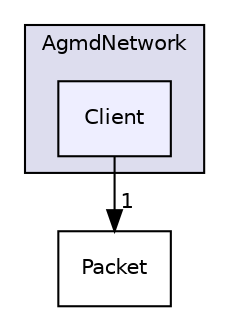digraph "src/AgmdNetwork/Client" {
  compound=true
  node [ fontsize="10", fontname="Helvetica"];
  edge [ labelfontsize="10", labelfontname="Helvetica"];
  subgraph clusterdir_d6c8eed0d85060071eff8f91cac5c02b {
    graph [ bgcolor="#ddddee", pencolor="black", label="AgmdNetwork" fontname="Helvetica", fontsize="10", URL="dir_d6c8eed0d85060071eff8f91cac5c02b.html"]
  dir_0938cc8df8a1ce11520de336080d2e30 [shape=box, label="Client", style="filled", fillcolor="#eeeeff", pencolor="black", URL="dir_0938cc8df8a1ce11520de336080d2e30.html"];
  }
  dir_1813b2a8ed0ebd710438ef1ca7e1dbc2 [shape=box label="Packet" URL="dir_1813b2a8ed0ebd710438ef1ca7e1dbc2.html"];
  dir_0938cc8df8a1ce11520de336080d2e30->dir_1813b2a8ed0ebd710438ef1ca7e1dbc2 [headlabel="1", labeldistance=1.5 headhref="dir_000029_000031.html"];
}
